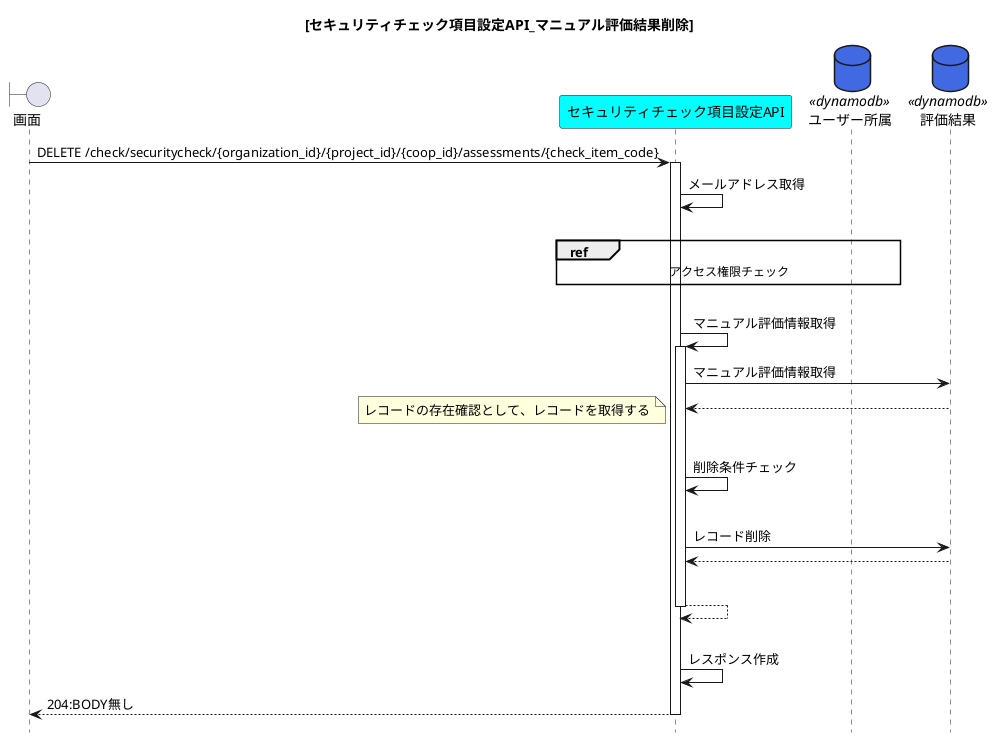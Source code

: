 @startuml{API_セキュリティチェック項目設定_マニュアル評価結果削除.png}
title [セキュリティチェック項目設定API_マニュアル評価結果削除]
hide footbox

boundary 画面 as view
participant セキュリティチェック項目設定API as api_url #cyan
database ユーザー所属 as table_affiliation <<dynamodb>> #royalblue
database 評価結果 as table_assessments <<dynamodb>> #royalblue

view -> api_url :DELETE /check/securitycheck/{organization_id}/{project_id}/{coop_id}/assessments/{check_item_code}
activate api_url
    api_url -> api_url :メールアドレス取得
    |||
    ref over api_url, table_affiliation :アクセス権限チェック
    |||
    api_url -> api_url :マニュアル評価情報取得
    activate api_url
        api_url -> table_assessments :マニュアル評価情報取得
        table_assessments --> api_url
        note left
            レコードの存在確認として、レコードを取得する
        end note
        |||
        api_url -> api_url :削除条件チェック
        |||
        api_url -> table_assessments :レコード削除
        table_assessments --> api_url
        |||
        api_url --> api_url
    deactivate api_url
    |||
    api_url -> api_url :レスポンス作成
    api_url --> view :204:BODY無し
deactivate api_url
@enduml
